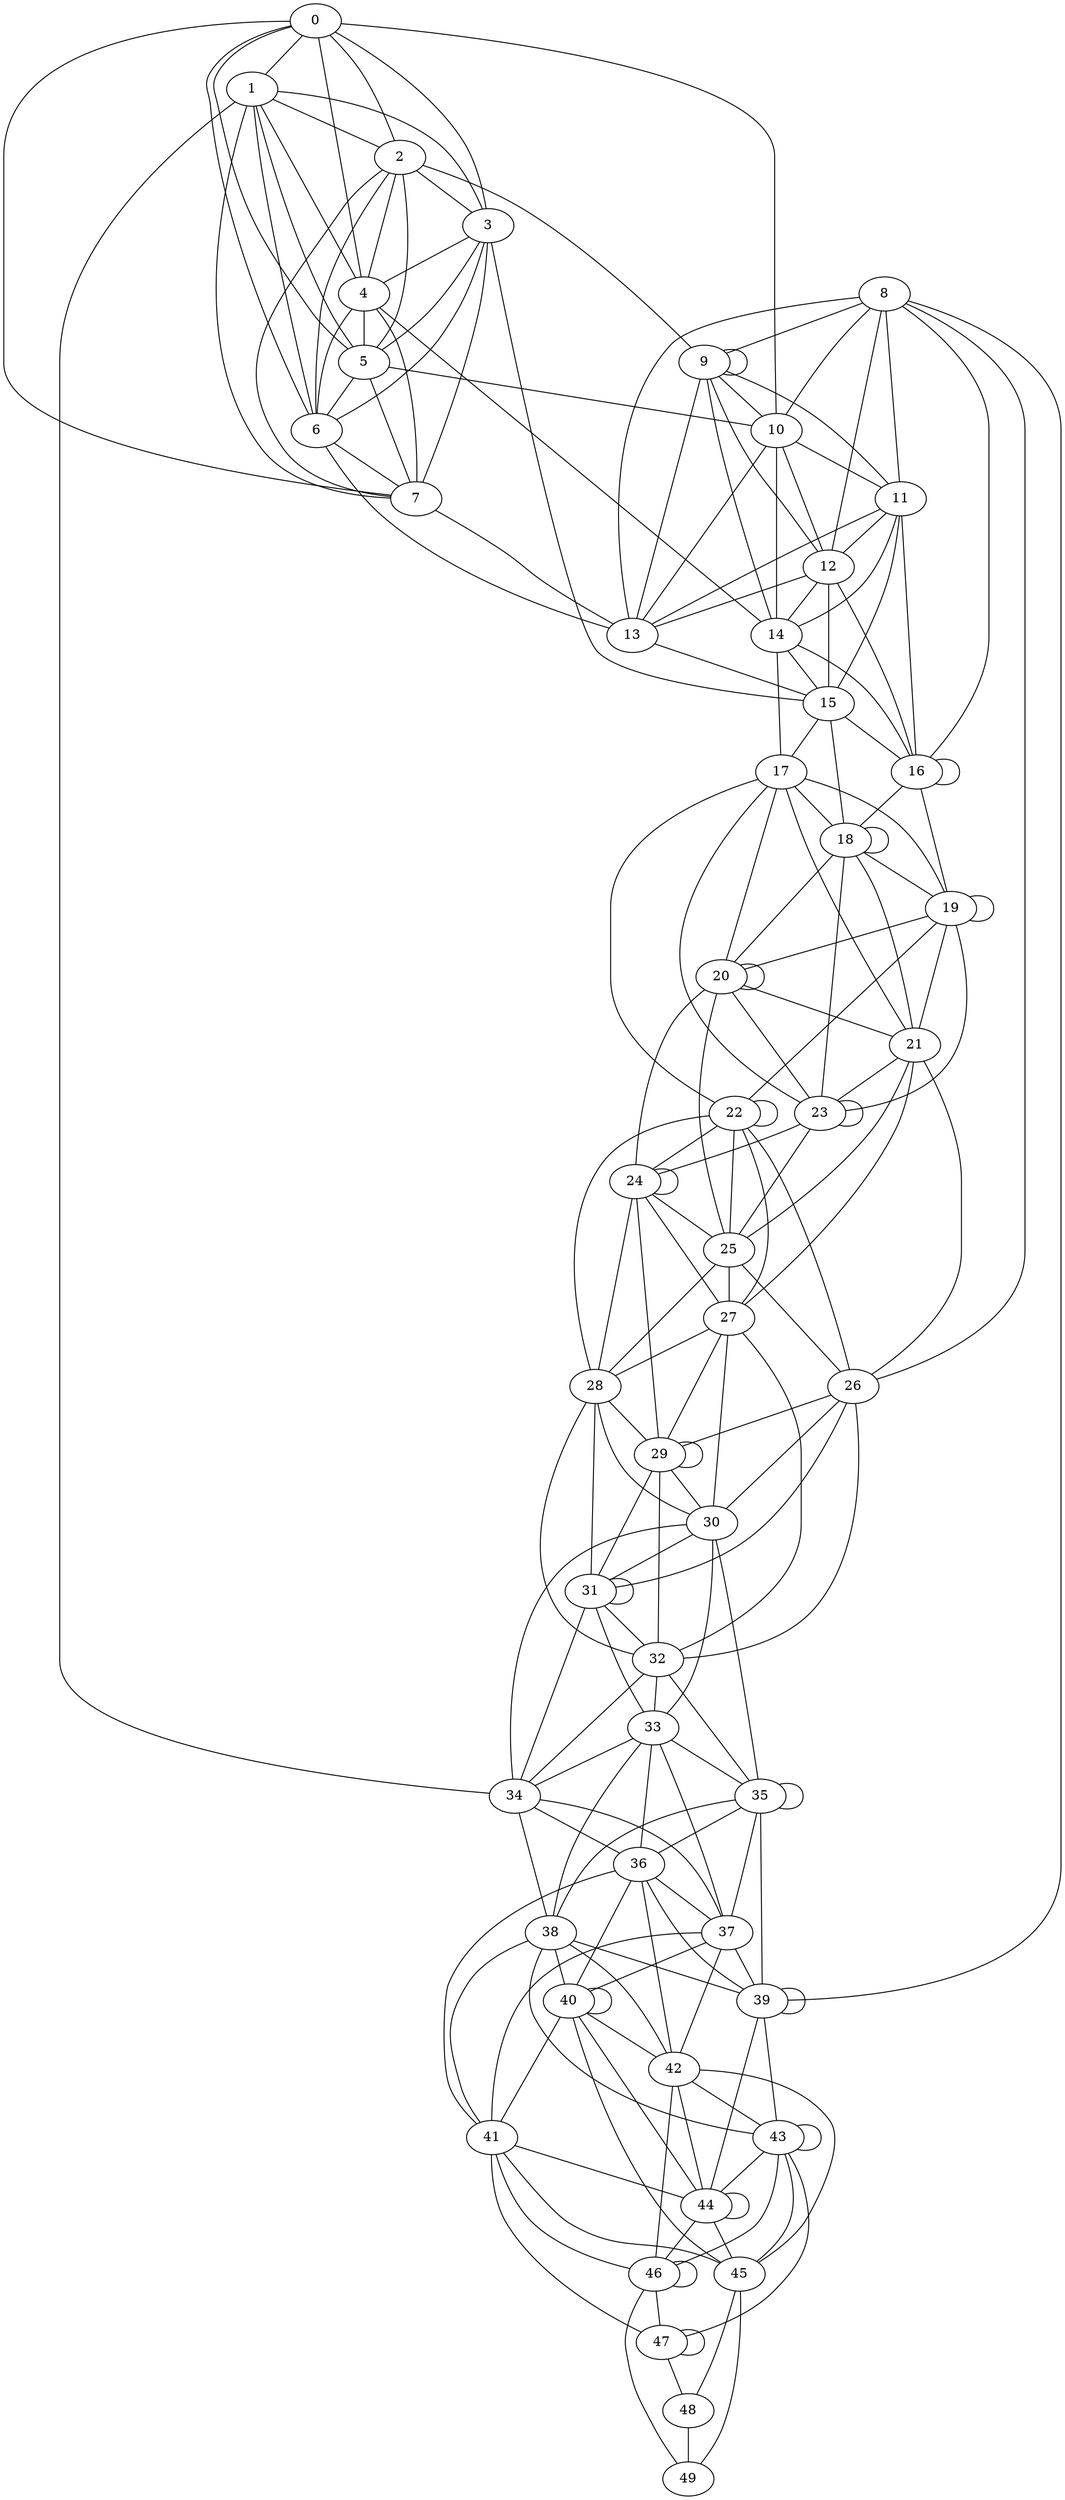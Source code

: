 graph {
  33 -- 36;
  26 -- 30;
  43 -- 46;
  44 -- 45;
  20 -- 20;
  29 -- 32;
  5 -- 10;
  8 -- 9;
  22 -- 26;
  23 -- 25;
  0 -- 5;
  17 -- 21;
  34 -- 37;
  40 -- 41;
  11 -- 14;
  28 -- 30;
  37 -- 42;
  8 -- 39;
  18 -- 19;
  33 -- 38;
  26 -- 32;
  35 -- 35;
  3 -- 6;
  14 -- 15;
  3 -- 15;
  8 -- 11;
  22 -- 28;
  9 -- 10;
  0 -- 7;
  2 -- 4;
  17 -- 23;
  31 -- 31;
  39 -- 44;
  11 -- 16;
  15 -- 16;
  6 -- 13;
  47 -- 48;
  24 -- 28;
  41 -- 44;
  25 -- 27;
  42 -- 43;
  18 -- 21;
  35 -- 37;
  20 -- 24;
  38 -- 39;
  14 -- 17;
  31 -- 33;
  48 -- 49;
  9 -- 12;
  40 -- 45;
  27 -- 29;
  36 -- 41;
  15 -- 18;
  30 -- 34;
  42 -- 45;
  18 -- 23;
  12 -- 13;
  29 -- 29;
  5 -- 7;
  21 -- 25;
  38 -- 41;
  0 -- 2;
  39 -- 39;
  9 -- 14;
  1 -- 3;
  16 -- 19;
  33 -- 35;
  44 -- 44;
  12 -- 15;
  29 -- 31;
  46 -- 47;
  22 -- 25;
  21 -- 27;
  23 -- 24;
  38 -- 43;
  40 -- 40;
  1 -- 5;
  19 -- 20;
  28 -- 32;
  45 -- 48;
  24 -- 25;
  18 -- 18;
  33 -- 37;
  3 -- 5;
  20 -- 21;
  46 -- 49;
  22 -- 27;
  9 -- 9;
  40 -- 42;
  8 -- 13;
  1 -- 7;
  2 -- 6;
  19 -- 22;
  30 -- 31;
  47 -- 47;
  25 -- 26;
  32 -- 34;
  41 -- 46;
  3 -- 7;
  20 -- 23;
  4 -- 6;
  35 -- 39;
  43 -- 43;
  14 -- 16;
  31 -- 32;
  40 -- 44;
  17 -- 18;
  10 -- 12;
  27 -- 28;
  36 -- 40;
  37 -- 39;
  16 -- 16;
  30 -- 33;
  25 -- 28;
  26 -- 29;
  43 -- 45;
  5 -- 6;
  20 -- 25;
  38 -- 40;
  1 -- 2;
  0 -- 4;
  17 -- 20;
  34 -- 36;
  10 -- 14;
  27 -- 30;
  11 -- 13;
  28 -- 29;
  8 -- 26;
  36 -- 42;
  37 -- 41;
  30 -- 35;
  12 -- 14;
  26 -- 31;
  29 -- 30;
  43 -- 47;
  21 -- 26;
  23 -- 23;
  38 -- 42;
  44 -- 46;
  8 -- 10;
  39 -- 43;
  1 -- 4;
  0 -- 6;
  2 -- 3;
  17 -- 22;
  19 -- 19;
  27 -- 32;
  11 -- 15;
  28 -- 31;
  34 -- 38;
  24 -- 27;
  3 -- 4;
  18 -- 20;
  1 -- 34;
  12 -- 16;
  35 -- 36;
  8 -- 12;
  1 -- 6;
  9 -- 11;
  2 -- 5;
  19 -- 21;
  36 -- 37;
  45 -- 49;
  15 -- 17;
  32 -- 33;
  7 -- 13;
  24 -- 29;
  41 -- 45;
  42 -- 44;
  4 -- 5;
  35 -- 38;
  4 -- 14;
  22 -- 22;
  0 -- 1;
  31 -- 34;
  10 -- 11;
  9 -- 13;
  0 -- 10;
  2 -- 7;
  19 -- 23;
  36 -- 39;
  6 -- 7;
  32 -- 35;
  16 -- 18;
  33 -- 34;
  41 -- 47;
  43 -- 44;
  42 -- 46;
  4 -- 7;
  21 -- 23;
  46 -- 46;
  22 -- 24;
  0 -- 3;
  17 -- 19;
  8 -- 16;
  10 -- 13;
  11 -- 12;
  2 -- 9;
  37 -- 40;
  13 -- 15;
  24 -- 24;
}
